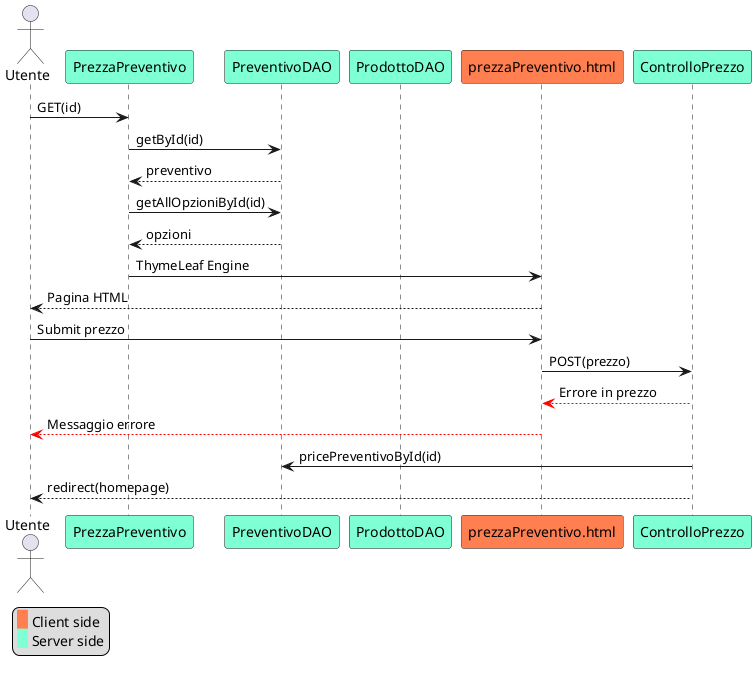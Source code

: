 @startuml
legend left
 <back:#coral>   </back> Client side
 <back:#aquamarine>   </back> Server side
endlegend

actor Utente as utente
skinparam ParticipantBackgroundColor aquamarine
participant PrezzaPreventivo
participant PreventivoDAO
participant ProdottoDAO
skinparam ParticipantBackgroundColor coral
participant "prezzaPreventivo.html" as homepage

utente -> PrezzaPreventivo: GET(id)
skinparam ParticipantBackgroundColor aquamarine
PrezzaPreventivo -> PreventivoDAO: getById(id)
PreventivoDAO --> PrezzaPreventivo: preventivo
PrezzaPreventivo -> PreventivoDAO: getAllOpzioniById(id)
PreventivoDAO --> PrezzaPreventivo: opzioni
PrezzaPreventivo -> homepage: ThymeLeaf Engine
homepage -->utente: Pagina HTML

utente -> homepage: Submit prezzo
homepage -> ControlloPrezzo: POST(prezzo)
ControlloPrezzo -[#red]-> homepage: Errore in prezzo
homepage -[#red]-> utente: Messaggio errore
ControlloPrezzo -> PreventivoDAO: pricePreventivoById(id)
ControlloPrezzo --> utente: redirect(homepage) 

@enduml